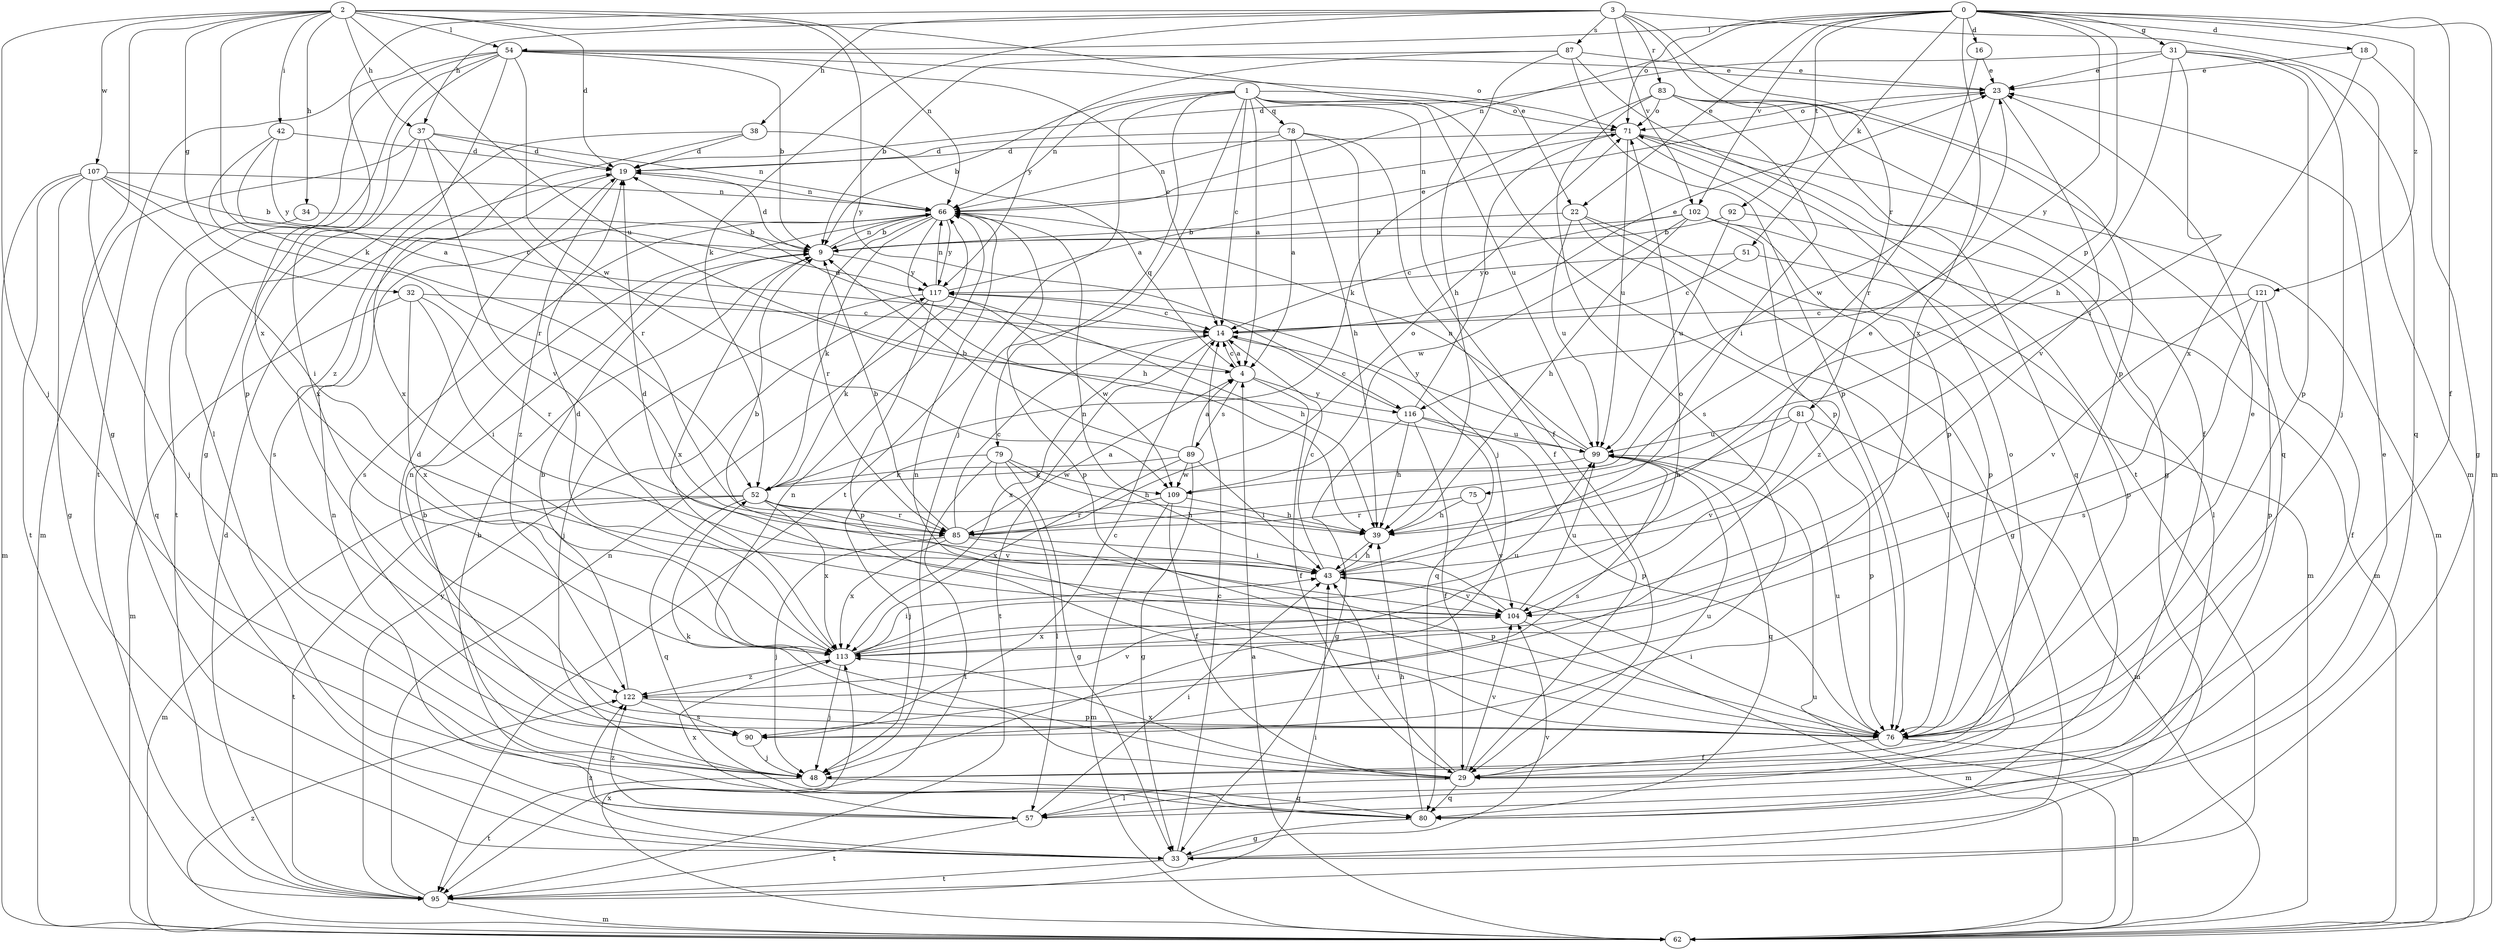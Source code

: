strict digraph  {
0;
1;
2;
3;
4;
9;
14;
16;
18;
19;
22;
23;
29;
31;
32;
33;
34;
37;
38;
39;
42;
43;
48;
51;
52;
54;
57;
62;
66;
71;
75;
76;
78;
79;
80;
81;
83;
85;
87;
89;
90;
92;
95;
99;
102;
104;
107;
109;
113;
116;
117;
121;
122;
0 -> 16  [label=d];
0 -> 18  [label=d];
0 -> 22  [label=e];
0 -> 29  [label=f];
0 -> 31  [label=g];
0 -> 51  [label=k];
0 -> 54  [label=l];
0 -> 62  [label=m];
0 -> 66  [label=n];
0 -> 71  [label=o];
0 -> 75  [label=p];
0 -> 92  [label=t];
0 -> 102  [label=v];
0 -> 113  [label=x];
0 -> 116  [label=y];
0 -> 121  [label=z];
1 -> 4  [label=a];
1 -> 9  [label=b];
1 -> 14  [label=c];
1 -> 29  [label=f];
1 -> 48  [label=j];
1 -> 66  [label=n];
1 -> 71  [label=o];
1 -> 76  [label=p];
1 -> 78  [label=q];
1 -> 79  [label=q];
1 -> 95  [label=t];
1 -> 99  [label=u];
2 -> 19  [label=d];
2 -> 22  [label=e];
2 -> 32  [label=g];
2 -> 33  [label=g];
2 -> 34  [label=h];
2 -> 37  [label=h];
2 -> 42  [label=i];
2 -> 48  [label=j];
2 -> 52  [label=k];
2 -> 54  [label=l];
2 -> 66  [label=n];
2 -> 99  [label=u];
2 -> 107  [label=w];
2 -> 116  [label=y];
3 -> 37  [label=h];
3 -> 38  [label=h];
3 -> 52  [label=k];
3 -> 62  [label=m];
3 -> 76  [label=p];
3 -> 81  [label=r];
3 -> 83  [label=r];
3 -> 87  [label=s];
3 -> 102  [label=v];
3 -> 113  [label=x];
4 -> 14  [label=c];
4 -> 19  [label=d];
4 -> 29  [label=f];
4 -> 89  [label=s];
4 -> 116  [label=y];
9 -> 19  [label=d];
9 -> 66  [label=n];
9 -> 113  [label=x];
9 -> 117  [label=y];
14 -> 4  [label=a];
14 -> 23  [label=e];
14 -> 80  [label=q];
14 -> 95  [label=t];
14 -> 113  [label=x];
16 -> 23  [label=e];
16 -> 85  [label=r];
18 -> 23  [label=e];
18 -> 33  [label=g];
18 -> 113  [label=x];
19 -> 66  [label=n];
19 -> 90  [label=s];
19 -> 122  [label=z];
22 -> 9  [label=b];
22 -> 33  [label=g];
22 -> 57  [label=l];
22 -> 62  [label=m];
22 -> 99  [label=u];
23 -> 71  [label=o];
23 -> 104  [label=v];
23 -> 109  [label=w];
29 -> 43  [label=i];
29 -> 52  [label=k];
29 -> 57  [label=l];
29 -> 66  [label=n];
29 -> 80  [label=q];
29 -> 99  [label=u];
29 -> 104  [label=v];
29 -> 113  [label=x];
31 -> 19  [label=d];
31 -> 23  [label=e];
31 -> 39  [label=h];
31 -> 43  [label=i];
31 -> 48  [label=j];
31 -> 76  [label=p];
31 -> 80  [label=q];
32 -> 14  [label=c];
32 -> 43  [label=i];
32 -> 62  [label=m];
32 -> 85  [label=r];
32 -> 113  [label=x];
33 -> 14  [label=c];
33 -> 95  [label=t];
33 -> 104  [label=v];
33 -> 122  [label=z];
34 -> 9  [label=b];
34 -> 80  [label=q];
37 -> 19  [label=d];
37 -> 62  [label=m];
37 -> 66  [label=n];
37 -> 85  [label=r];
37 -> 104  [label=v];
37 -> 113  [label=x];
38 -> 4  [label=a];
38 -> 19  [label=d];
38 -> 95  [label=t];
38 -> 113  [label=x];
39 -> 43  [label=i];
42 -> 4  [label=a];
42 -> 19  [label=d];
42 -> 85  [label=r];
42 -> 117  [label=y];
43 -> 9  [label=b];
43 -> 14  [label=c];
43 -> 23  [label=e];
43 -> 39  [label=h];
43 -> 104  [label=v];
48 -> 9  [label=b];
48 -> 71  [label=o];
48 -> 80  [label=q];
48 -> 95  [label=t];
51 -> 14  [label=c];
51 -> 76  [label=p];
51 -> 117  [label=y];
52 -> 39  [label=h];
52 -> 62  [label=m];
52 -> 80  [label=q];
52 -> 85  [label=r];
52 -> 95  [label=t];
52 -> 104  [label=v];
52 -> 113  [label=x];
54 -> 9  [label=b];
54 -> 14  [label=c];
54 -> 23  [label=e];
54 -> 33  [label=g];
54 -> 57  [label=l];
54 -> 71  [label=o];
54 -> 76  [label=p];
54 -> 95  [label=t];
54 -> 109  [label=w];
54 -> 122  [label=z];
57 -> 23  [label=e];
57 -> 43  [label=i];
57 -> 66  [label=n];
57 -> 95  [label=t];
57 -> 113  [label=x];
57 -> 122  [label=z];
62 -> 4  [label=a];
62 -> 99  [label=u];
62 -> 113  [label=x];
62 -> 122  [label=z];
66 -> 9  [label=b];
66 -> 39  [label=h];
66 -> 52  [label=k];
66 -> 76  [label=p];
66 -> 85  [label=r];
66 -> 90  [label=s];
66 -> 117  [label=y];
71 -> 19  [label=d];
71 -> 62  [label=m];
71 -> 66  [label=n];
71 -> 76  [label=p];
71 -> 80  [label=q];
71 -> 99  [label=u];
75 -> 39  [label=h];
75 -> 85  [label=r];
75 -> 104  [label=v];
76 -> 19  [label=d];
76 -> 23  [label=e];
76 -> 29  [label=f];
76 -> 43  [label=i];
76 -> 62  [label=m];
76 -> 66  [label=n];
76 -> 99  [label=u];
78 -> 4  [label=a];
78 -> 19  [label=d];
78 -> 29  [label=f];
78 -> 39  [label=h];
78 -> 48  [label=j];
78 -> 66  [label=n];
79 -> 33  [label=g];
79 -> 39  [label=h];
79 -> 48  [label=j];
79 -> 57  [label=l];
79 -> 95  [label=t];
79 -> 109  [label=w];
80 -> 9  [label=b];
80 -> 33  [label=g];
80 -> 39  [label=h];
81 -> 39  [label=h];
81 -> 62  [label=m];
81 -> 76  [label=p];
81 -> 99  [label=u];
81 -> 104  [label=v];
83 -> 29  [label=f];
83 -> 33  [label=g];
83 -> 43  [label=i];
83 -> 52  [label=k];
83 -> 71  [label=o];
83 -> 80  [label=q];
83 -> 90  [label=s];
85 -> 4  [label=a];
85 -> 9  [label=b];
85 -> 14  [label=c];
85 -> 43  [label=i];
85 -> 48  [label=j];
85 -> 71  [label=o];
85 -> 76  [label=p];
85 -> 113  [label=x];
87 -> 9  [label=b];
87 -> 23  [label=e];
87 -> 39  [label=h];
87 -> 76  [label=p];
87 -> 95  [label=t];
87 -> 117  [label=y];
89 -> 4  [label=a];
89 -> 9  [label=b];
89 -> 33  [label=g];
89 -> 43  [label=i];
89 -> 52  [label=k];
89 -> 109  [label=w];
89 -> 113  [label=x];
90 -> 14  [label=c];
90 -> 48  [label=j];
90 -> 66  [label=n];
92 -> 9  [label=b];
92 -> 57  [label=l];
92 -> 99  [label=u];
95 -> 19  [label=d];
95 -> 43  [label=i];
95 -> 62  [label=m];
95 -> 66  [label=n];
95 -> 117  [label=y];
99 -> 52  [label=k];
99 -> 66  [label=n];
99 -> 80  [label=q];
99 -> 90  [label=s];
99 -> 117  [label=y];
102 -> 9  [label=b];
102 -> 14  [label=c];
102 -> 39  [label=h];
102 -> 62  [label=m];
102 -> 76  [label=p];
102 -> 109  [label=w];
102 -> 122  [label=z];
104 -> 19  [label=d];
104 -> 62  [label=m];
104 -> 66  [label=n];
104 -> 99  [label=u];
104 -> 113  [label=x];
107 -> 9  [label=b];
107 -> 14  [label=c];
107 -> 33  [label=g];
107 -> 43  [label=i];
107 -> 48  [label=j];
107 -> 62  [label=m];
107 -> 66  [label=n];
107 -> 95  [label=t];
109 -> 29  [label=f];
109 -> 39  [label=h];
109 -> 62  [label=m];
109 -> 85  [label=r];
113 -> 19  [label=d];
113 -> 43  [label=i];
113 -> 48  [label=j];
113 -> 71  [label=o];
113 -> 99  [label=u];
113 -> 122  [label=z];
116 -> 14  [label=c];
116 -> 29  [label=f];
116 -> 33  [label=g];
116 -> 39  [label=h];
116 -> 71  [label=o];
116 -> 76  [label=p];
116 -> 99  [label=u];
117 -> 14  [label=c];
117 -> 23  [label=e];
117 -> 39  [label=h];
117 -> 48  [label=j];
117 -> 52  [label=k];
117 -> 66  [label=n];
117 -> 76  [label=p];
117 -> 109  [label=w];
121 -> 14  [label=c];
121 -> 29  [label=f];
121 -> 76  [label=p];
121 -> 90  [label=s];
121 -> 104  [label=v];
122 -> 9  [label=b];
122 -> 76  [label=p];
122 -> 90  [label=s];
122 -> 104  [label=v];
}
